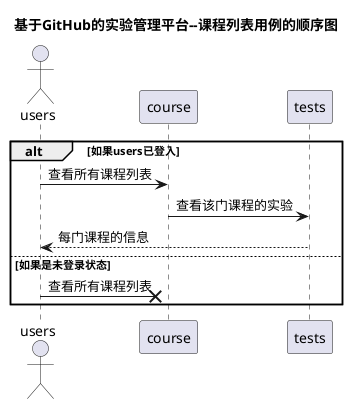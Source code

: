@startuml
title 基于GitHub的实验管理平台--课程列表用例的顺序图
actor users
alt 如果users已登入
    users -> course: 查看所有课程列表
	course -> tests :查看该门课程的实验
	tests --> users:每门课程的信息
else 如果是未登录状态
    users ->x course: 查看所有课程列表
end

@enduml